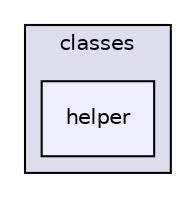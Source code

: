 digraph "classes/helper" {
  compound=true
  node [ fontsize="10", fontname="Helvetica"];
  edge [ labelfontsize="10", labelfontname="Helvetica"];
  subgraph clusterdir_b02e4219757ae4e3a0f1714873865bbf {
    graph [ bgcolor="#ddddee", pencolor="black", label="classes" fontname="Helvetica", fontsize="10", URL="dir_b02e4219757ae4e3a0f1714873865bbf.html"]
  dir_b48720ed164f7e0ea201f06e54719566 [shape=box, label="helper", style="filled", fillcolor="#eeeeff", pencolor="black", URL="dir_b48720ed164f7e0ea201f06e54719566.html"];
  }
}
